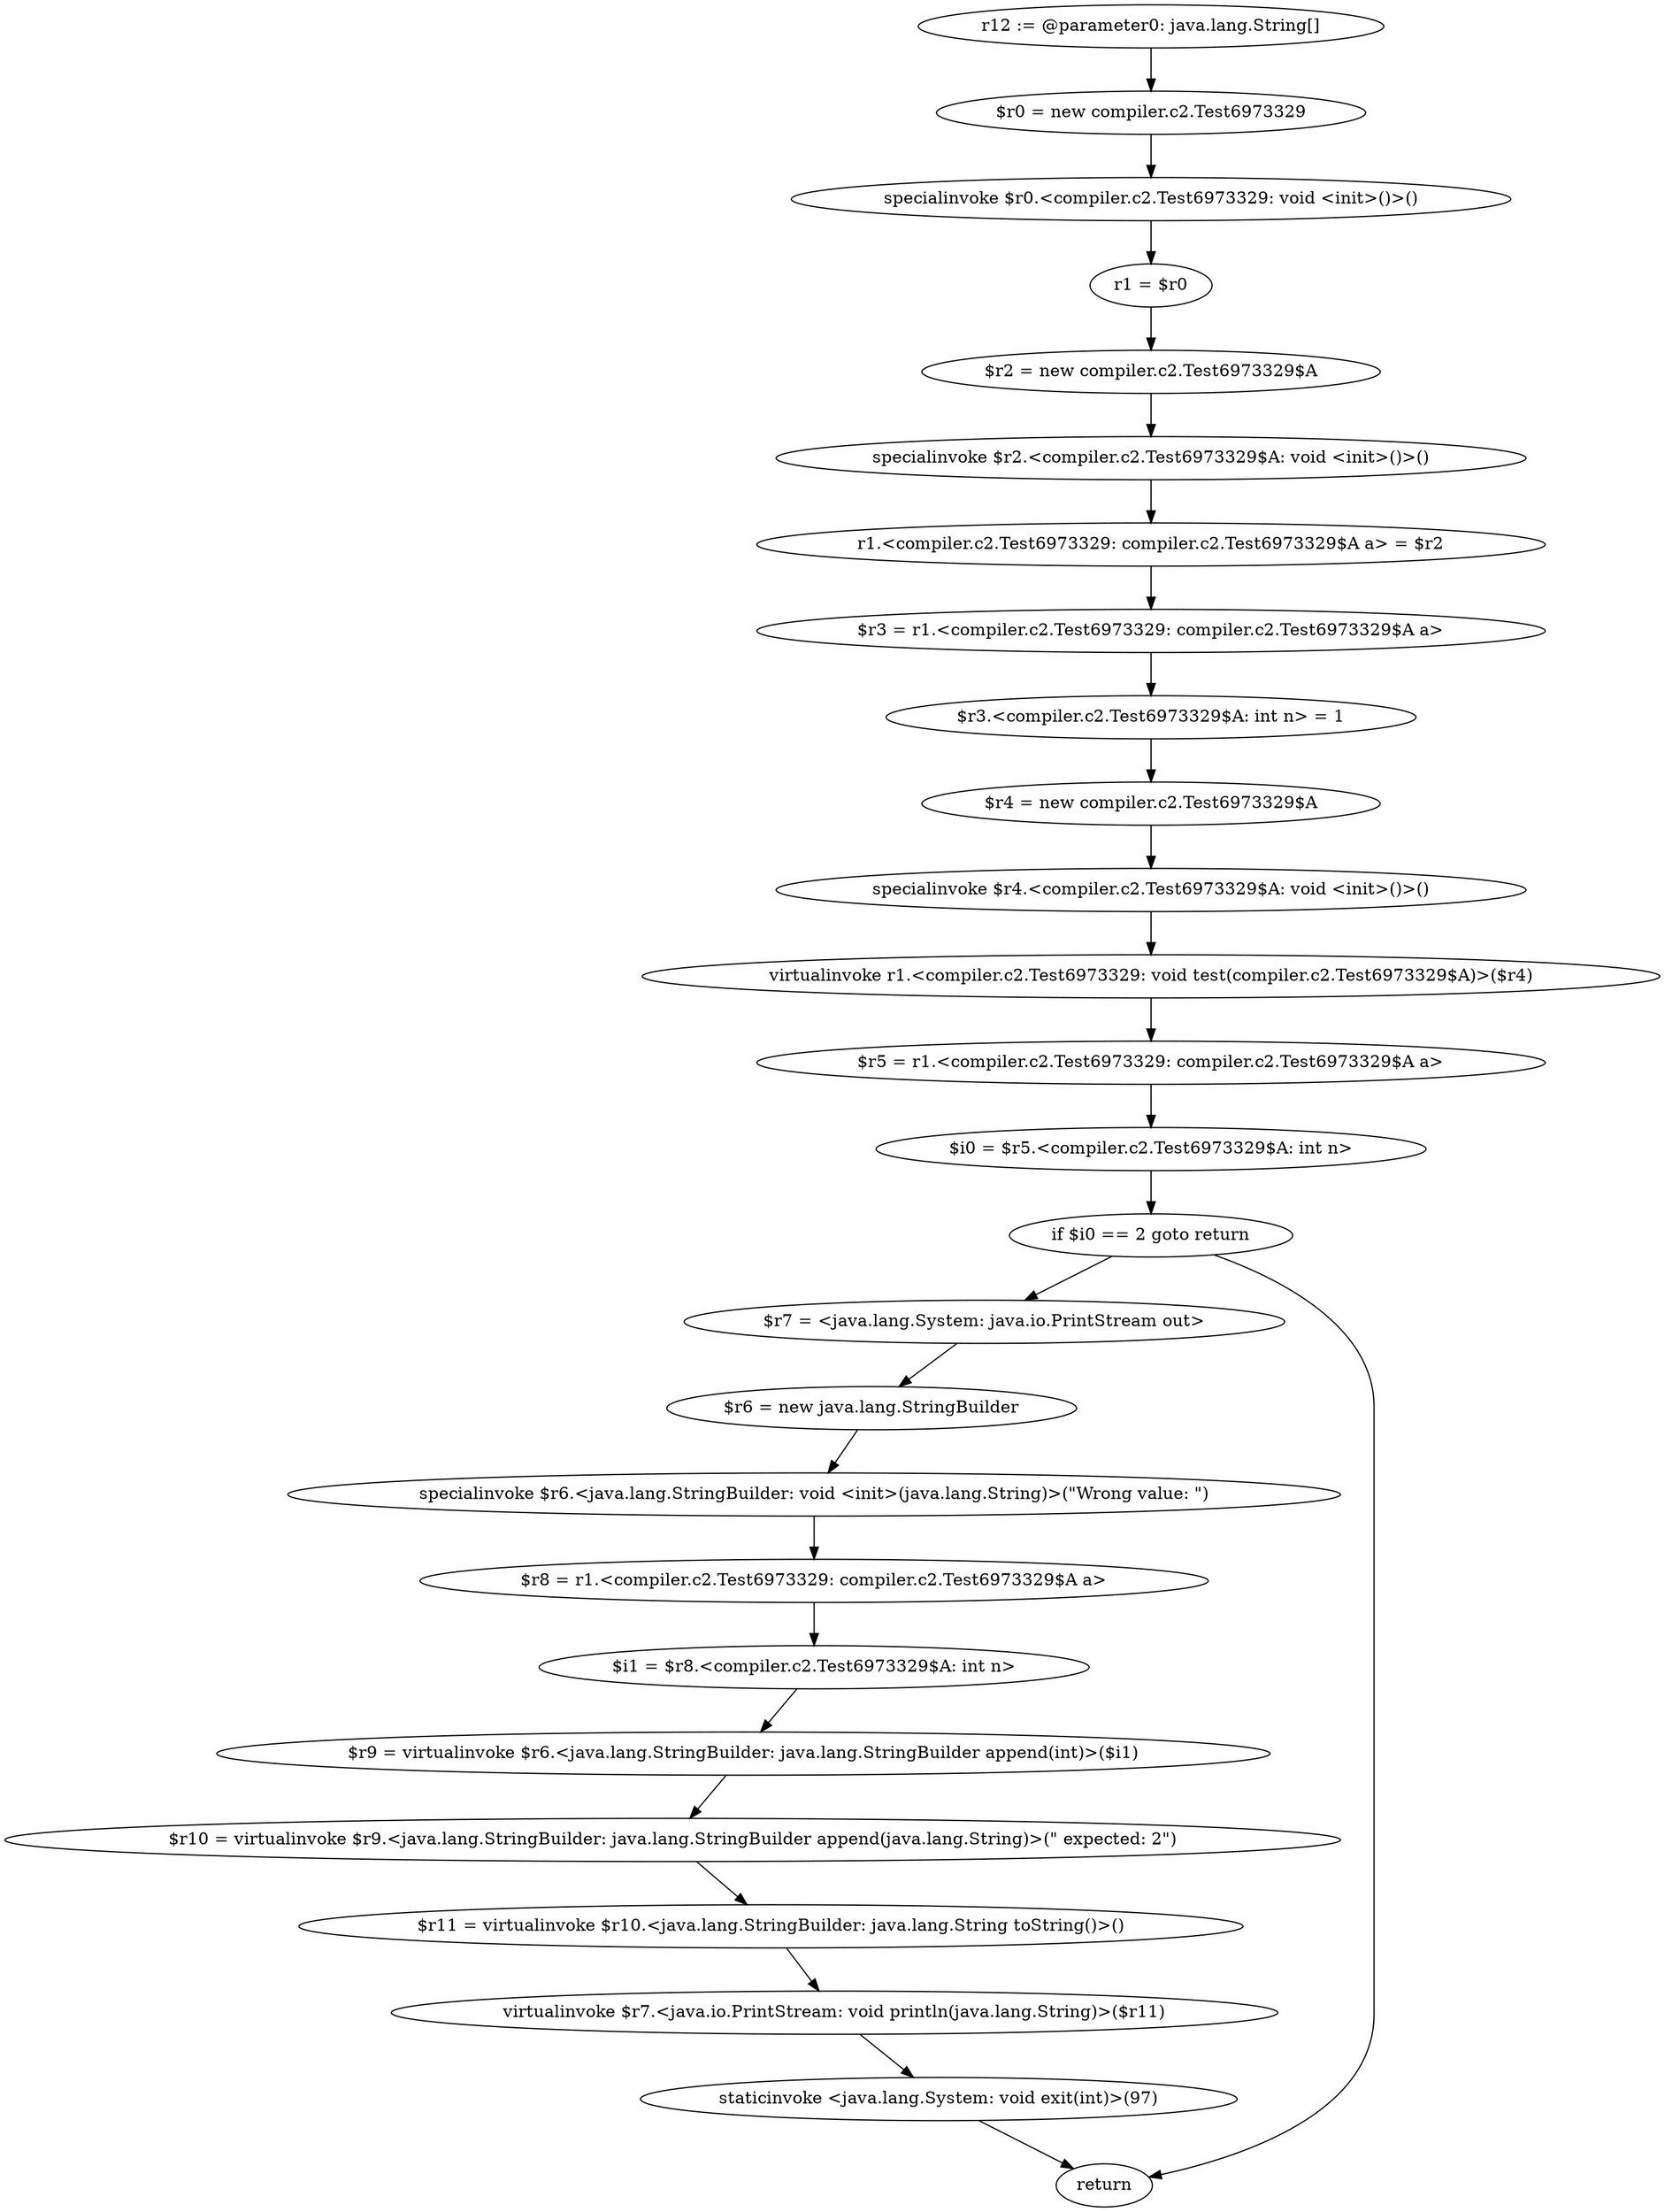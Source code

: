 digraph "unitGraph" {
    "r12 := @parameter0: java.lang.String[]"
    "$r0 = new compiler.c2.Test6973329"
    "specialinvoke $r0.<compiler.c2.Test6973329: void <init>()>()"
    "r1 = $r0"
    "$r2 = new compiler.c2.Test6973329$A"
    "specialinvoke $r2.<compiler.c2.Test6973329$A: void <init>()>()"
    "r1.<compiler.c2.Test6973329: compiler.c2.Test6973329$A a> = $r2"
    "$r3 = r1.<compiler.c2.Test6973329: compiler.c2.Test6973329$A a>"
    "$r3.<compiler.c2.Test6973329$A: int n> = 1"
    "$r4 = new compiler.c2.Test6973329$A"
    "specialinvoke $r4.<compiler.c2.Test6973329$A: void <init>()>()"
    "virtualinvoke r1.<compiler.c2.Test6973329: void test(compiler.c2.Test6973329$A)>($r4)"
    "$r5 = r1.<compiler.c2.Test6973329: compiler.c2.Test6973329$A a>"
    "$i0 = $r5.<compiler.c2.Test6973329$A: int n>"
    "if $i0 == 2 goto return"
    "$r7 = <java.lang.System: java.io.PrintStream out>"
    "$r6 = new java.lang.StringBuilder"
    "specialinvoke $r6.<java.lang.StringBuilder: void <init>(java.lang.String)>(\"Wrong value: \")"
    "$r8 = r1.<compiler.c2.Test6973329: compiler.c2.Test6973329$A a>"
    "$i1 = $r8.<compiler.c2.Test6973329$A: int n>"
    "$r9 = virtualinvoke $r6.<java.lang.StringBuilder: java.lang.StringBuilder append(int)>($i1)"
    "$r10 = virtualinvoke $r9.<java.lang.StringBuilder: java.lang.StringBuilder append(java.lang.String)>(\" expected: 2\")"
    "$r11 = virtualinvoke $r10.<java.lang.StringBuilder: java.lang.String toString()>()"
    "virtualinvoke $r7.<java.io.PrintStream: void println(java.lang.String)>($r11)"
    "staticinvoke <java.lang.System: void exit(int)>(97)"
    "return"
    "r12 := @parameter0: java.lang.String[]"->"$r0 = new compiler.c2.Test6973329";
    "$r0 = new compiler.c2.Test6973329"->"specialinvoke $r0.<compiler.c2.Test6973329: void <init>()>()";
    "specialinvoke $r0.<compiler.c2.Test6973329: void <init>()>()"->"r1 = $r0";
    "r1 = $r0"->"$r2 = new compiler.c2.Test6973329$A";
    "$r2 = new compiler.c2.Test6973329$A"->"specialinvoke $r2.<compiler.c2.Test6973329$A: void <init>()>()";
    "specialinvoke $r2.<compiler.c2.Test6973329$A: void <init>()>()"->"r1.<compiler.c2.Test6973329: compiler.c2.Test6973329$A a> = $r2";
    "r1.<compiler.c2.Test6973329: compiler.c2.Test6973329$A a> = $r2"->"$r3 = r1.<compiler.c2.Test6973329: compiler.c2.Test6973329$A a>";
    "$r3 = r1.<compiler.c2.Test6973329: compiler.c2.Test6973329$A a>"->"$r3.<compiler.c2.Test6973329$A: int n> = 1";
    "$r3.<compiler.c2.Test6973329$A: int n> = 1"->"$r4 = new compiler.c2.Test6973329$A";
    "$r4 = new compiler.c2.Test6973329$A"->"specialinvoke $r4.<compiler.c2.Test6973329$A: void <init>()>()";
    "specialinvoke $r4.<compiler.c2.Test6973329$A: void <init>()>()"->"virtualinvoke r1.<compiler.c2.Test6973329: void test(compiler.c2.Test6973329$A)>($r4)";
    "virtualinvoke r1.<compiler.c2.Test6973329: void test(compiler.c2.Test6973329$A)>($r4)"->"$r5 = r1.<compiler.c2.Test6973329: compiler.c2.Test6973329$A a>";
    "$r5 = r1.<compiler.c2.Test6973329: compiler.c2.Test6973329$A a>"->"$i0 = $r5.<compiler.c2.Test6973329$A: int n>";
    "$i0 = $r5.<compiler.c2.Test6973329$A: int n>"->"if $i0 == 2 goto return";
    "if $i0 == 2 goto return"->"$r7 = <java.lang.System: java.io.PrintStream out>";
    "if $i0 == 2 goto return"->"return";
    "$r7 = <java.lang.System: java.io.PrintStream out>"->"$r6 = new java.lang.StringBuilder";
    "$r6 = new java.lang.StringBuilder"->"specialinvoke $r6.<java.lang.StringBuilder: void <init>(java.lang.String)>(\"Wrong value: \")";
    "specialinvoke $r6.<java.lang.StringBuilder: void <init>(java.lang.String)>(\"Wrong value: \")"->"$r8 = r1.<compiler.c2.Test6973329: compiler.c2.Test6973329$A a>";
    "$r8 = r1.<compiler.c2.Test6973329: compiler.c2.Test6973329$A a>"->"$i1 = $r8.<compiler.c2.Test6973329$A: int n>";
    "$i1 = $r8.<compiler.c2.Test6973329$A: int n>"->"$r9 = virtualinvoke $r6.<java.lang.StringBuilder: java.lang.StringBuilder append(int)>($i1)";
    "$r9 = virtualinvoke $r6.<java.lang.StringBuilder: java.lang.StringBuilder append(int)>($i1)"->"$r10 = virtualinvoke $r9.<java.lang.StringBuilder: java.lang.StringBuilder append(java.lang.String)>(\" expected: 2\")";
    "$r10 = virtualinvoke $r9.<java.lang.StringBuilder: java.lang.StringBuilder append(java.lang.String)>(\" expected: 2\")"->"$r11 = virtualinvoke $r10.<java.lang.StringBuilder: java.lang.String toString()>()";
    "$r11 = virtualinvoke $r10.<java.lang.StringBuilder: java.lang.String toString()>()"->"virtualinvoke $r7.<java.io.PrintStream: void println(java.lang.String)>($r11)";
    "virtualinvoke $r7.<java.io.PrintStream: void println(java.lang.String)>($r11)"->"staticinvoke <java.lang.System: void exit(int)>(97)";
    "staticinvoke <java.lang.System: void exit(int)>(97)"->"return";
}
